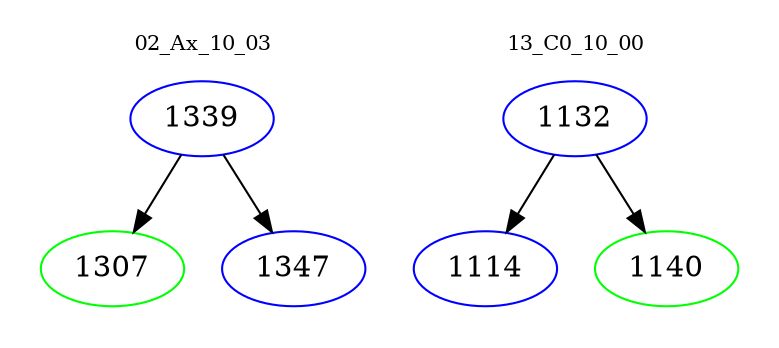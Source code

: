 digraph{
subgraph cluster_0 {
color = white
label = "02_Ax_10_03";
fontsize=10;
T0_1339 [label="1339", color="blue"]
T0_1339 -> T0_1307 [color="black"]
T0_1307 [label="1307", color="green"]
T0_1339 -> T0_1347 [color="black"]
T0_1347 [label="1347", color="blue"]
}
subgraph cluster_1 {
color = white
label = "13_C0_10_00";
fontsize=10;
T1_1132 [label="1132", color="blue"]
T1_1132 -> T1_1114 [color="black"]
T1_1114 [label="1114", color="blue"]
T1_1132 -> T1_1140 [color="black"]
T1_1140 [label="1140", color="green"]
}
}
